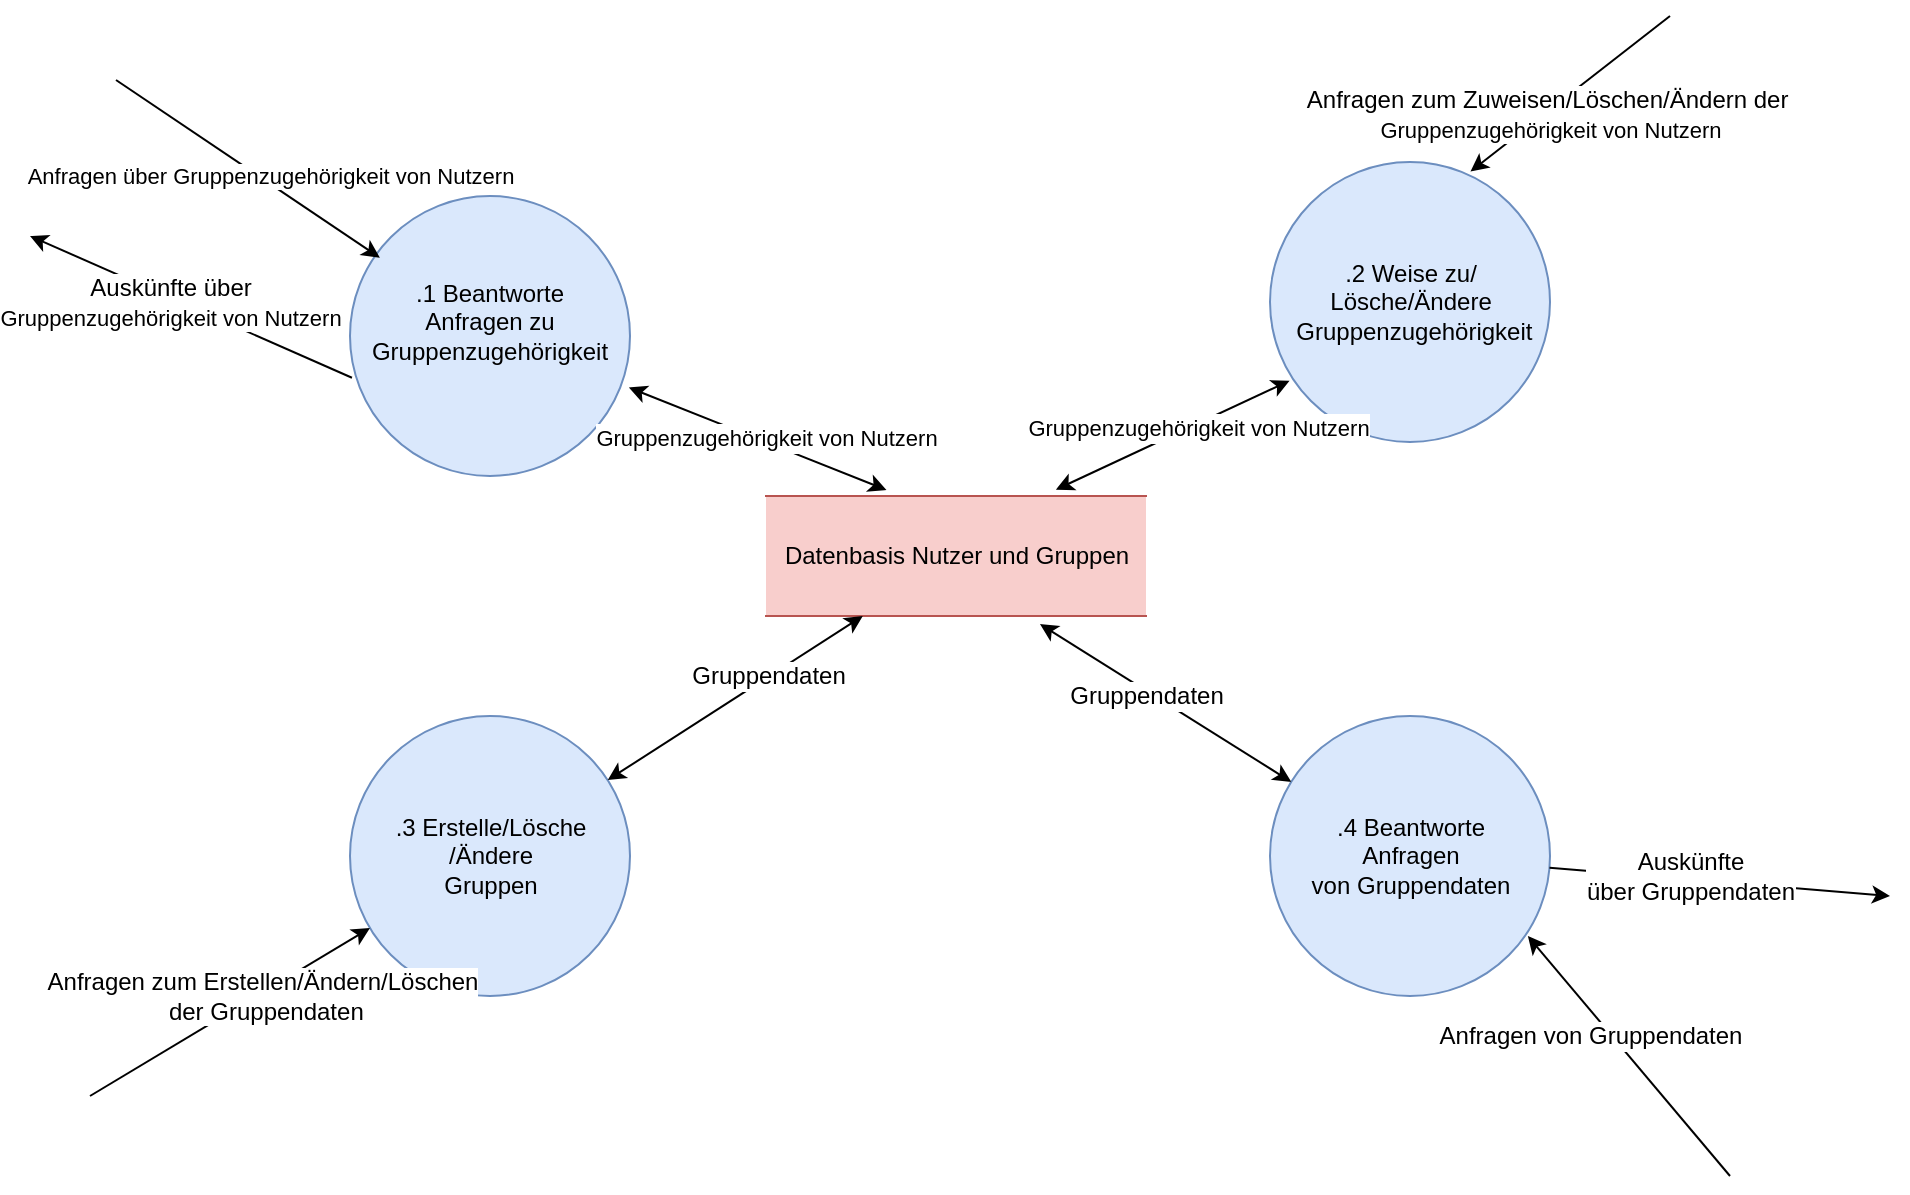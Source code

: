 <mxfile version="12.3.5" type="device" pages="1"><diagram id="RgAgQAW45a-yKv-pqBAC" name="Page-1"><mxGraphModel dx="2184" dy="1908" grid="1" gridSize="10" guides="1" tooltips="1" connect="1" arrows="1" fold="1" page="1" pageScale="1" pageWidth="827" pageHeight="1169" math="0" shadow="0"><root><mxCell id="0"/><mxCell id="1" parent="0"/><mxCell id="LWVAuA2m9f_DEyjzzO-S-3" value="" style="shape=ellipse;html=1;dashed=0;whitespace=wrap;aspect=fixed;perimeter=ellipsePerimeter;fillColor=#dae8fc;strokeColor=#6c8ebf;" parent="1" vertex="1"><mxGeometry x="110" y="80" width="140" height="140" as="geometry"/></mxCell><mxCell id="LWVAuA2m9f_DEyjzzO-S-4" value="&lt;div&gt;&lt;font style=&quot;font-size: 12px&quot;&gt;.2 Weise zu/&lt;/font&gt;&lt;/div&gt;&lt;div&gt;&lt;font style=&quot;font-size: 12px&quot;&gt;Lösche/Ändere&lt;/font&gt;&lt;/div&gt;&lt;font style=&quot;font-size: 12px&quot;&gt;&amp;nbsp;&lt;span&gt;Gruppenzugehörigkeit &lt;br&gt;&lt;/span&gt;&lt;/font&gt;" style="shape=ellipse;html=1;dashed=0;whitespace=wrap;aspect=fixed;perimeter=ellipsePerimeter;fillColor=#dae8fc;strokeColor=#6c8ebf;" parent="1" vertex="1"><mxGeometry x="570" y="63" width="140" height="140" as="geometry"/></mxCell><mxCell id="LWVAuA2m9f_DEyjzzO-S-5" value=".3 Erstelle/Lösche&lt;br&gt;/Ändere &lt;br&gt;Gruppen" style="shape=ellipse;html=1;dashed=0;whitespace=wrap;aspect=fixed;perimeter=ellipsePerimeter;fillColor=#dae8fc;strokeColor=#6c8ebf;" parent="1" vertex="1"><mxGeometry x="110" y="340" width="140" height="140" as="geometry"/></mxCell><mxCell id="LWVAuA2m9f_DEyjzzO-S-6" value=".4 Beantworte &lt;br&gt;Anfragen &lt;br&gt;von Gruppendaten" style="shape=ellipse;html=1;dashed=0;whitespace=wrap;aspect=fixed;perimeter=ellipsePerimeter;fillColor=#dae8fc;strokeColor=#6c8ebf;" parent="1" vertex="1"><mxGeometry x="570" y="340" width="140" height="140" as="geometry"/></mxCell><mxCell id="LWVAuA2m9f_DEyjzzO-S-7" value="Datenbasis Nutzer und Gruppen" style="html=1;dashed=0;whitespace=wrap;shape=partialRectangle;right=0;left=0;fillColor=#f8cecc;strokeColor=#b85450;" parent="1" vertex="1"><mxGeometry x="318" y="230" width="190" height="60" as="geometry"/></mxCell><mxCell id="LWVAuA2m9f_DEyjzzO-S-8" value="Anfragen über Gruppenzugehörigkeit von Nutzern" style="endArrow=classic;html=1;" parent="1" edge="1"><mxGeometry x="0.14" y="3" width="50" height="50" relative="1" as="geometry"><mxPoint x="-7" y="22" as="sourcePoint"/><mxPoint x="124.945" y="110.889" as="targetPoint"/><mxPoint as="offset"/></mxGeometry></mxCell><mxCell id="LWVAuA2m9f_DEyjzzO-S-10" value="&lt;div&gt;&lt;font style=&quot;font-size: 12px&quot;&gt;.1 Beantworte Anfragen zu &lt;br&gt;&lt;/font&gt;&lt;/div&gt;&lt;div&gt;&lt;span style=&quot;white-space: nowrap&quot;&gt;&lt;font style=&quot;font-size: 12px&quot;&gt;Gruppenzugehörigkeit &lt;/font&gt;&lt;/span&gt;&lt;/div&gt;&lt;div&gt;&lt;span style=&quot;white-space: nowrap&quot;&gt;&lt;/span&gt;&lt;/div&gt;" style="text;html=1;strokeColor=none;fillColor=none;align=center;verticalAlign=middle;whiteSpace=wrap;rounded=0;" parent="1" vertex="1"><mxGeometry x="160" y="133" width="40" height="20" as="geometry"/></mxCell><mxCell id="LWVAuA2m9f_DEyjzzO-S-11" value="" style="endArrow=classic;startArrow=classic;html=1;entryX=0.317;entryY=-0.05;entryDx=0;entryDy=0;entryPerimeter=0;exitX=0.996;exitY=0.684;exitDx=0;exitDy=0;exitPerimeter=0;" parent="1" source="LWVAuA2m9f_DEyjzzO-S-3" target="LWVAuA2m9f_DEyjzzO-S-7" edge="1"><mxGeometry width="50" height="50" relative="1" as="geometry"><mxPoint x="-10" y="560" as="sourcePoint"/><mxPoint x="40" y="510" as="targetPoint"/></mxGeometry></mxCell><mxCell id="LWVAuA2m9f_DEyjzzO-S-12" value="&lt;span style=&quot;font-size: 11px&quot;&gt;Gruppenzugehörigkeit von Nutzern&lt;/span&gt;" style="text;html=1;align=center;verticalAlign=middle;resizable=0;points=[];;labelBackgroundColor=#ffffff;" parent="LWVAuA2m9f_DEyjzzO-S-11" vertex="1" connectable="0"><mxGeometry x="0.218" y="-2" relative="1" as="geometry"><mxPoint x="-9" y="-8.5" as="offset"/></mxGeometry></mxCell><mxCell id="LWVAuA2m9f_DEyjzzO-S-13" value="" style="endArrow=classic;html=1;" parent="1" target="LWVAuA2m9f_DEyjzzO-S-5" edge="1"><mxGeometry width="50" height="50" relative="1" as="geometry"><mxPoint x="-20" y="530" as="sourcePoint"/><mxPoint x="40" y="510" as="targetPoint"/></mxGeometry></mxCell><mxCell id="LWVAuA2m9f_DEyjzzO-S-14" value="Anfragen zum Erstellen/Ändern/Löschen&lt;br&gt;&amp;nbsp;der Gruppendaten" style="text;html=1;align=center;verticalAlign=middle;resizable=0;points=[];;labelBackgroundColor=#ffffff;" parent="LWVAuA2m9f_DEyjzzO-S-13" vertex="1" connectable="0"><mxGeometry x="0.206" y="-1" relative="1" as="geometry"><mxPoint x="1" as="offset"/></mxGeometry></mxCell><mxCell id="LWVAuA2m9f_DEyjzzO-S-16" value="" style="endArrow=classic;html=1;entryX=0.716;entryY=0.034;entryDx=0;entryDy=0;entryPerimeter=0;" parent="1" target="LWVAuA2m9f_DEyjzzO-S-4" edge="1"><mxGeometry width="50" height="50" relative="1" as="geometry"><mxPoint x="770" y="-10" as="sourcePoint"/><mxPoint x="690" y="230" as="targetPoint"/></mxGeometry></mxCell><mxCell id="LWVAuA2m9f_DEyjzzO-S-19" value="Anfragen zum Zuweisen/Löschen/Ändern der&amp;nbsp;&lt;br&gt;&lt;span style=&quot;font-size: 11px&quot;&gt;Gruppenzugehörigkeit von Nutzern&lt;/span&gt;" style="text;html=1;align=center;verticalAlign=middle;resizable=0;points=[];;labelBackgroundColor=#ffffff;" parent="LWVAuA2m9f_DEyjzzO-S-16" vertex="1" connectable="0"><mxGeometry x="0.224" y="2" relative="1" as="geometry"><mxPoint as="offset"/></mxGeometry></mxCell><mxCell id="LWVAuA2m9f_DEyjzzO-S-21" value="" style="endArrow=classic;startArrow=classic;html=1;" parent="1" source="LWVAuA2m9f_DEyjzzO-S-5" target="LWVAuA2m9f_DEyjzzO-S-7" edge="1"><mxGeometry width="50" height="50" relative="1" as="geometry"><mxPoint x="-30" y="610" as="sourcePoint"/><mxPoint x="20" y="560" as="targetPoint"/></mxGeometry></mxCell><mxCell id="LWVAuA2m9f_DEyjzzO-S-36" value="Gruppendaten" style="text;html=1;align=center;verticalAlign=middle;resizable=0;points=[];;labelBackgroundColor=#ffffff;" parent="LWVAuA2m9f_DEyjzzO-S-21" vertex="1" connectable="0"><mxGeometry x="0.256" y="1" relative="1" as="geometry"><mxPoint as="offset"/></mxGeometry></mxCell><mxCell id="LWVAuA2m9f_DEyjzzO-S-24" value="" style="endArrow=classic;html=1;entryX=0.921;entryY=0.786;entryDx=0;entryDy=0;entryPerimeter=0;" parent="1" target="LWVAuA2m9f_DEyjzzO-S-6" edge="1"><mxGeometry width="50" height="50" relative="1" as="geometry"><mxPoint x="800" y="570" as="sourcePoint"/><mxPoint x="20" y="560" as="targetPoint"/></mxGeometry></mxCell><mxCell id="LWVAuA2m9f_DEyjzzO-S-25" value="Anfragen von Gruppendaten" style="text;html=1;align=center;verticalAlign=middle;resizable=0;points=[];;labelBackgroundColor=#ffffff;" parent="LWVAuA2m9f_DEyjzzO-S-24" vertex="1" connectable="0"><mxGeometry x="0.375" relative="1" as="geometry"><mxPoint x="-0.5" y="12.5" as="offset"/></mxGeometry></mxCell><mxCell id="LWVAuA2m9f_DEyjzzO-S-26" value="" style="endArrow=classic;startArrow=classic;html=1;entryX=0.721;entryY=1.067;entryDx=0;entryDy=0;entryPerimeter=0;" parent="1" source="LWVAuA2m9f_DEyjzzO-S-6" target="LWVAuA2m9f_DEyjzzO-S-7" edge="1"><mxGeometry width="50" height="50" relative="1" as="geometry"><mxPoint x="-30" y="650" as="sourcePoint"/><mxPoint x="20" y="600" as="targetPoint"/></mxGeometry></mxCell><mxCell id="LWVAuA2m9f_DEyjzzO-S-27" value="Gruppendaten" style="text;html=1;align=center;verticalAlign=middle;resizable=0;points=[];;labelBackgroundColor=#ffffff;" parent="LWVAuA2m9f_DEyjzzO-S-26" vertex="1" connectable="0"><mxGeometry x="0.243" y="-1" relative="1" as="geometry"><mxPoint x="5" y="7" as="offset"/></mxGeometry></mxCell><mxCell id="LWVAuA2m9f_DEyjzzO-S-28" value="" style="endArrow=classic;html=1;" parent="1" source="LWVAuA2m9f_DEyjzzO-S-6" edge="1"><mxGeometry width="50" height="50" relative="1" as="geometry"><mxPoint x="20" y="600" as="sourcePoint"/><mxPoint x="880" y="430" as="targetPoint"/></mxGeometry></mxCell><mxCell id="LWVAuA2m9f_DEyjzzO-S-30" value="Auskünfte &lt;br&gt;über Gruppendaten" style="text;html=1;align=center;verticalAlign=middle;resizable=0;points=[];;labelBackgroundColor=#ffffff;" parent="LWVAuA2m9f_DEyjzzO-S-28" vertex="1" connectable="0"><mxGeometry x="-0.534" y="-3" relative="1" as="geometry"><mxPoint x="30.5" y="-2" as="offset"/></mxGeometry></mxCell><mxCell id="LWVAuA2m9f_DEyjzzO-S-31" value="" style="endArrow=classic;html=1;entryX=0.007;entryY=0.649;entryDx=0;entryDy=0;entryPerimeter=0;exitX=0.007;exitY=0.649;exitDx=0;exitDy=0;exitPerimeter=0;" parent="1" source="LWVAuA2m9f_DEyjzzO-S-3" edge="1"><mxGeometry width="50" height="50" relative="1" as="geometry"><mxPoint x="20" y="600" as="sourcePoint"/><mxPoint x="-50" y="100" as="targetPoint"/></mxGeometry></mxCell><mxCell id="LWVAuA2m9f_DEyjzzO-S-33" value="Auskünfte über &lt;br&gt;&lt;span style=&quot;font-size: 11px&quot;&gt;Gruppenzugehörigkeit von Nutzern&lt;/span&gt;" style="text;html=1;align=center;verticalAlign=middle;resizable=0;points=[];;labelBackgroundColor=#ffffff;" parent="LWVAuA2m9f_DEyjzzO-S-31" vertex="1" connectable="0"><mxGeometry x="-0.317" y="5" relative="1" as="geometry"><mxPoint x="-34" y="-18.5" as="offset"/></mxGeometry></mxCell><mxCell id="LWVAuA2m9f_DEyjzzO-S-34" value="" style="endArrow=classic;startArrow=classic;html=1;entryX=0.07;entryY=0.781;entryDx=0;entryDy=0;entryPerimeter=0;exitX=0.763;exitY=-0.053;exitDx=0;exitDy=0;exitPerimeter=0;" parent="1" source="LWVAuA2m9f_DEyjzzO-S-7" target="LWVAuA2m9f_DEyjzzO-S-4" edge="1"><mxGeometry width="50" height="50" relative="1" as="geometry"><mxPoint x="-60" y="650" as="sourcePoint"/><mxPoint x="-10" y="600" as="targetPoint"/></mxGeometry></mxCell><mxCell id="LWVAuA2m9f_DEyjzzO-S-35" value="&lt;span style=&quot;font-size: 11px&quot;&gt;Gruppenzugehörigkeit von Nutzern&lt;/span&gt;" style="text;html=1;align=center;verticalAlign=middle;resizable=0;points=[];;labelBackgroundColor=#ffffff;" parent="LWVAuA2m9f_DEyjzzO-S-34" vertex="1" connectable="0"><mxGeometry x="0.205" y="-2" relative="1" as="geometry"><mxPoint as="offset"/></mxGeometry></mxCell></root></mxGraphModel></diagram></mxfile>